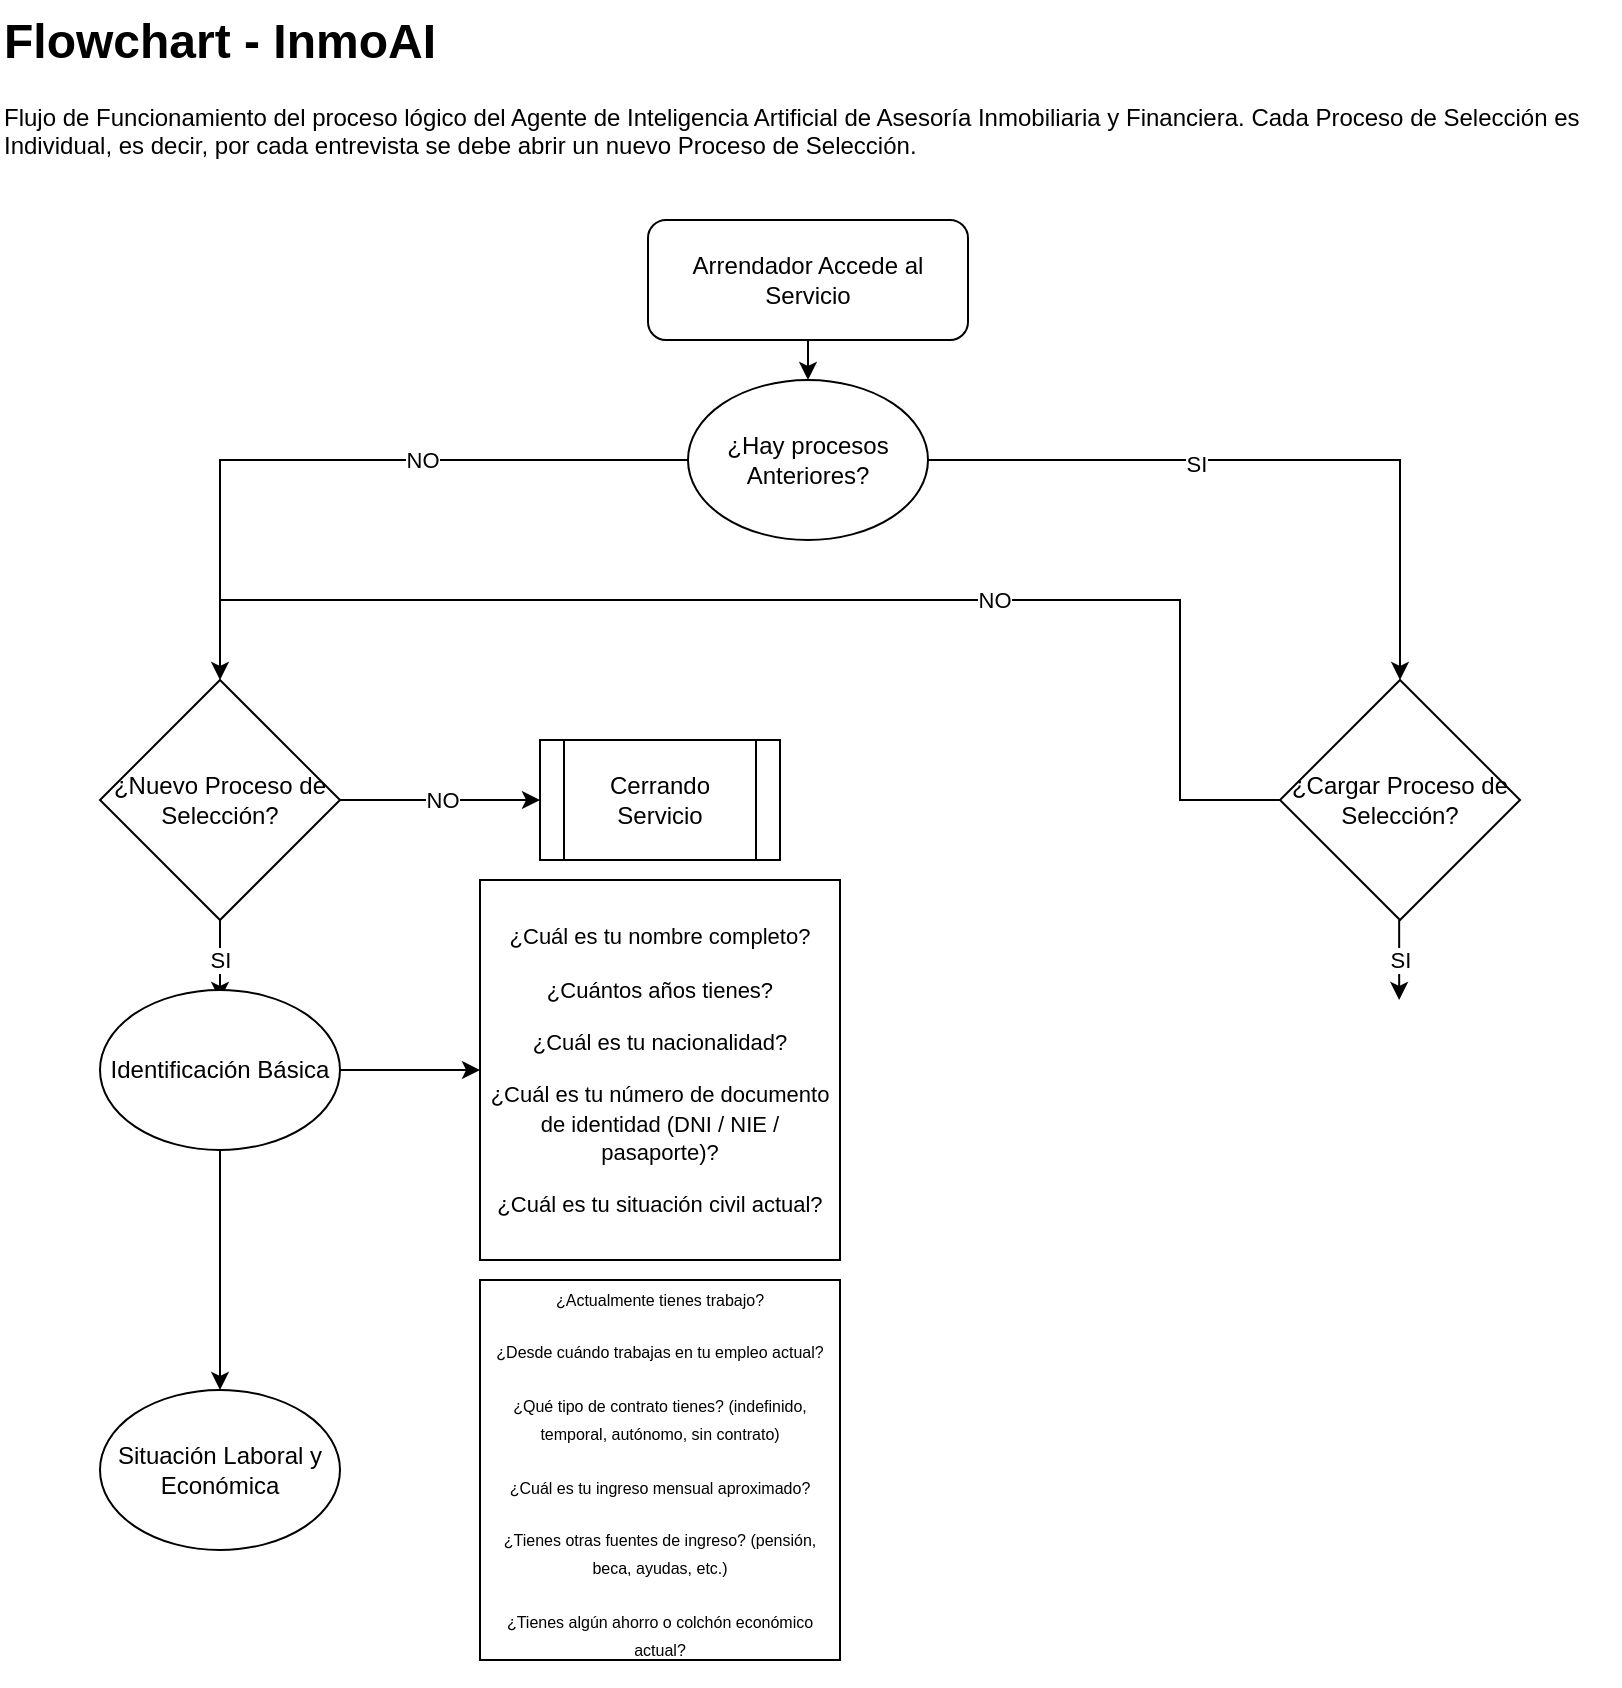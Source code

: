 <mxfile version="28.0.7" pages="2">
  <diagram name="FlowCHART - Procesos de Funcionamiento del Servicio" id="QC0WpeSIacJcMdu3eHI3">
    <mxGraphModel dx="1188" dy="658" grid="1" gridSize="10" guides="1" tooltips="1" connect="1" arrows="1" fold="1" page="1" pageScale="1" pageWidth="827" pageHeight="1169" math="0" shadow="0">
      <root>
        <mxCell id="0" />
        <mxCell id="1" parent="0" />
        <mxCell id="vxSObtCiVAilwYHKDoXp-1" value="&lt;h1 style=&quot;margin-top: 0px;&quot;&gt;Flowchart - InmoAI&lt;/h1&gt;Flujo de Funcionamiento del proceso lógico del Agente de Inteligencia Artificial de Asesoría Inmobiliaria y Financiera. Cada Proceso de Selección es Individual, es decir, por cada entrevista se debe abrir un nuevo Proceso de Selección." style="text;html=1;whiteSpace=wrap;overflow=hidden;rounded=0;" parent="1" vertex="1">
          <mxGeometry x="10" y="10" width="810" height="120" as="geometry" />
        </mxCell>
        <mxCell id="vxSObtCiVAilwYHKDoXp-2" value="Arrendador Accede al Servicio" style="rounded=1;whiteSpace=wrap;html=1;" parent="1" vertex="1">
          <mxGeometry x="334" y="120" width="160" height="60" as="geometry" />
        </mxCell>
        <mxCell id="vxSObtCiVAilwYHKDoXp-6" value="¿Nuevo Proceso de Selección?" style="rhombus;whiteSpace=wrap;html=1;" parent="1" vertex="1">
          <mxGeometry x="60" y="350" width="120" height="120" as="geometry" />
        </mxCell>
        <mxCell id="vxSObtCiVAilwYHKDoXp-7" value="" style="endArrow=classic;html=1;rounded=0;exitX=1;exitY=0.5;exitDx=0;exitDy=0;" parent="1" source="vxSObtCiVAilwYHKDoXp-6" edge="1">
          <mxGeometry width="50" height="50" relative="1" as="geometry">
            <mxPoint x="310" y="460" as="sourcePoint" />
            <mxPoint x="280" y="410" as="targetPoint" />
          </mxGeometry>
        </mxCell>
        <mxCell id="vxSObtCiVAilwYHKDoXp-8" value="&lt;div&gt;NO&lt;/div&gt;" style="edgeLabel;html=1;align=center;verticalAlign=middle;resizable=0;points=[];" parent="vxSObtCiVAilwYHKDoXp-7" vertex="1" connectable="0">
          <mxGeometry x="0.273" relative="1" as="geometry">
            <mxPoint x="-13" as="offset" />
          </mxGeometry>
        </mxCell>
        <mxCell id="vxSObtCiVAilwYHKDoXp-9" value="" style="endArrow=classic;html=1;rounded=0;exitX=1;exitY=0.5;exitDx=0;exitDy=0;" parent="1" edge="1">
          <mxGeometry width="50" height="50" relative="1" as="geometry">
            <mxPoint x="120" y="470" as="sourcePoint" />
            <mxPoint x="120" y="510" as="targetPoint" />
          </mxGeometry>
        </mxCell>
        <mxCell id="vxSObtCiVAilwYHKDoXp-10" value="&lt;div&gt;SI&lt;/div&gt;" style="edgeLabel;html=1;align=center;verticalAlign=middle;resizable=0;points=[];" parent="vxSObtCiVAilwYHKDoXp-9" vertex="1" connectable="0">
          <mxGeometry x="0.273" relative="1" as="geometry">
            <mxPoint y="-6" as="offset" />
          </mxGeometry>
        </mxCell>
        <mxCell id="vxSObtCiVAilwYHKDoXp-12" value="Cerrando Servicio" style="shape=process;whiteSpace=wrap;html=1;backgroundOutline=1;" parent="1" vertex="1">
          <mxGeometry x="280" y="380" width="120" height="60" as="geometry" />
        </mxCell>
        <mxCell id="vxSObtCiVAilwYHKDoXp-13" value="¿Hay procesos Anteriores?" style="ellipse;whiteSpace=wrap;html=1;" parent="1" vertex="1">
          <mxGeometry x="354" y="200" width="120" height="80" as="geometry" />
        </mxCell>
        <mxCell id="vxSObtCiVAilwYHKDoXp-14" value="" style="endArrow=classic;html=1;rounded=0;exitX=0;exitY=0.5;exitDx=0;exitDy=0;entryX=0.5;entryY=0;entryDx=0;entryDy=0;" parent="1" source="vxSObtCiVAilwYHKDoXp-13" target="vxSObtCiVAilwYHKDoXp-6" edge="1">
          <mxGeometry width="50" height="50" relative="1" as="geometry">
            <mxPoint x="260" y="280" as="sourcePoint" />
            <mxPoint x="120" y="240" as="targetPoint" />
            <Array as="points">
              <mxPoint x="120" y="240" />
            </Array>
          </mxGeometry>
        </mxCell>
        <mxCell id="vxSObtCiVAilwYHKDoXp-15" value="NO" style="edgeLabel;html=1;align=center;verticalAlign=middle;resizable=0;points=[];" parent="vxSObtCiVAilwYHKDoXp-14" vertex="1" connectable="0">
          <mxGeometry x="-0.228" y="-1" relative="1" as="geometry">
            <mxPoint y="1" as="offset" />
          </mxGeometry>
        </mxCell>
        <mxCell id="vxSObtCiVAilwYHKDoXp-16" value="" style="endArrow=classic;html=1;rounded=0;exitX=1;exitY=0.5;exitDx=0;exitDy=0;" parent="1" source="vxSObtCiVAilwYHKDoXp-13" edge="1">
          <mxGeometry width="50" height="50" relative="1" as="geometry">
            <mxPoint x="530" y="210" as="sourcePoint" />
            <mxPoint x="710" y="350" as="targetPoint" />
            <Array as="points">
              <mxPoint x="710" y="240" />
            </Array>
          </mxGeometry>
        </mxCell>
        <mxCell id="vxSObtCiVAilwYHKDoXp-17" value="SI" style="edgeLabel;html=1;align=center;verticalAlign=middle;resizable=0;points=[];" parent="vxSObtCiVAilwYHKDoXp-16" vertex="1" connectable="0">
          <mxGeometry x="-0.228" y="-1" relative="1" as="geometry">
            <mxPoint y="1" as="offset" />
          </mxGeometry>
        </mxCell>
        <mxCell id="vxSObtCiVAilwYHKDoXp-18" value="¿Cargar Proceso de Selección?" style="rhombus;whiteSpace=wrap;html=1;" parent="1" vertex="1">
          <mxGeometry x="650" y="350" width="120" height="120" as="geometry" />
        </mxCell>
        <mxCell id="vxSObtCiVAilwYHKDoXp-19" value="" style="endArrow=none;html=1;rounded=0;exitX=0;exitY=0.5;exitDx=0;exitDy=0;endFill=0;" parent="1" source="vxSObtCiVAilwYHKDoXp-18" edge="1">
          <mxGeometry width="50" height="50" relative="1" as="geometry">
            <mxPoint x="594" y="230" as="sourcePoint" />
            <mxPoint x="120" y="310" as="targetPoint" />
            <Array as="points">
              <mxPoint x="600" y="410" />
              <mxPoint x="600" y="310" />
            </Array>
          </mxGeometry>
        </mxCell>
        <mxCell id="vxSObtCiVAilwYHKDoXp-20" value="NO" style="edgeLabel;html=1;align=center;verticalAlign=middle;resizable=0;points=[];" parent="vxSObtCiVAilwYHKDoXp-19" vertex="1" connectable="0">
          <mxGeometry x="-0.228" y="-1" relative="1" as="geometry">
            <mxPoint y="1" as="offset" />
          </mxGeometry>
        </mxCell>
        <mxCell id="vxSObtCiVAilwYHKDoXp-21" value="" style="endArrow=classic;html=1;rounded=0;exitX=1;exitY=0.5;exitDx=0;exitDy=0;" parent="1" edge="1">
          <mxGeometry width="50" height="50" relative="1" as="geometry">
            <mxPoint x="709.58" y="470" as="sourcePoint" />
            <mxPoint x="709.58" y="510" as="targetPoint" />
          </mxGeometry>
        </mxCell>
        <mxCell id="vxSObtCiVAilwYHKDoXp-22" value="&lt;div&gt;SI&lt;/div&gt;" style="edgeLabel;html=1;align=center;verticalAlign=middle;resizable=0;points=[];" parent="vxSObtCiVAilwYHKDoXp-21" vertex="1" connectable="0">
          <mxGeometry x="0.273" relative="1" as="geometry">
            <mxPoint y="-6" as="offset" />
          </mxGeometry>
        </mxCell>
        <mxCell id="vxSObtCiVAilwYHKDoXp-23" value="" style="endArrow=classic;html=1;rounded=0;exitX=0.5;exitY=1;exitDx=0;exitDy=0;entryX=0.5;entryY=0;entryDx=0;entryDy=0;" parent="1" source="vxSObtCiVAilwYHKDoXp-2" target="vxSObtCiVAilwYHKDoXp-13" edge="1">
          <mxGeometry width="50" height="50" relative="1" as="geometry">
            <mxPoint x="310" y="380" as="sourcePoint" />
            <mxPoint x="360" y="330" as="targetPoint" />
          </mxGeometry>
        </mxCell>
        <mxCell id="l1tuXILQuJIKpenNVEcj-1" value="&lt;p data-end=&quot;650&quot; data-start=&quot;622&quot;&gt;&lt;font style=&quot;font-size: 11px;&quot;&gt;¿Cuál es tu nombre completo?&lt;/font&gt;&lt;/p&gt;&lt;p data-end=&quot;675&quot; data-start=&quot;654&quot;&gt;&lt;font style=&quot;font-size: 11px;&quot;&gt;¿Cuántos años tienes?&lt;/font&gt;&lt;/p&gt;&lt;p data-end=&quot;704&quot; data-start=&quot;679&quot;&gt;&lt;font style=&quot;font-size: 11px;&quot;&gt;¿Cuál es tu nacionalidad?&lt;/font&gt;&lt;/p&gt;&lt;p data-end=&quot;777&quot; data-start=&quot;708&quot;&gt;&lt;font style=&quot;font-size: 11px;&quot;&gt;¿Cuál es tu número de documento de identidad (DNI / NIE / pasaporte)?&lt;/font&gt;&lt;/p&gt;&lt;p data-end=&quot;816&quot; data-start=&quot;781&quot;&gt;&lt;font style=&quot;font-size: 11px;&quot;&gt;¿Cuál es tu situación civil actual?&lt;/font&gt;&lt;/p&gt;" style="rounded=0;whiteSpace=wrap;html=1;align=center;" vertex="1" parent="1">
          <mxGeometry x="250" y="450" width="180" height="190" as="geometry" />
        </mxCell>
        <mxCell id="l1tuXILQuJIKpenNVEcj-2" value="" style="endArrow=classic;html=1;rounded=0;exitX=1;exitY=0.5;exitDx=0;exitDy=0;entryX=0;entryY=0.5;entryDx=0;entryDy=0;" edge="1" parent="1" source="l1tuXILQuJIKpenNVEcj-3" target="l1tuXILQuJIKpenNVEcj-1">
          <mxGeometry width="50" height="50" relative="1" as="geometry">
            <mxPoint x="290" y="600" as="sourcePoint" />
            <mxPoint x="220" y="510" as="targetPoint" />
          </mxGeometry>
        </mxCell>
        <mxCell id="l1tuXILQuJIKpenNVEcj-3" value="Identificación Básica" style="ellipse;whiteSpace=wrap;html=1;" vertex="1" parent="1">
          <mxGeometry x="60" y="505" width="120" height="80" as="geometry" />
        </mxCell>
        <mxCell id="l1tuXILQuJIKpenNVEcj-4" value="&lt;div&gt;&lt;font style=&quot;font-size: 8px;&quot;&gt;&lt;br&gt;&lt;/font&gt;&lt;/div&gt;&lt;div&gt;&lt;font style=&quot;font-size: 8px;&quot;&gt;¿Actualmente tienes trabajo?&lt;/font&gt;&lt;p data-end=&quot;1136&quot; data-start=&quot;1093&quot;&gt;&lt;font style=&quot;font-size: 8px;&quot;&gt;¿Desde cuándo trabajas en tu empleo actual?&lt;/font&gt;&lt;/p&gt;&lt;p data-end=&quot;1216&quot; data-start=&quot;1140&quot;&gt;&lt;font style=&quot;font-size: 8px;&quot;&gt;¿Qué tipo de contrato tienes? (indefinido, temporal, autónomo, sin contrato)&lt;/font&gt;&lt;/p&gt;&lt;p data-end=&quot;1259&quot; data-start=&quot;1220&quot;&gt;&lt;font style=&quot;font-size: 8px;&quot;&gt;¿Cuál es tu ingreso mensual aproximado?&lt;/font&gt;&lt;/p&gt;&lt;p data-end=&quot;1327&quot; data-start=&quot;1264&quot;&gt;&lt;font style=&quot;font-size: 8px;&quot;&gt;¿Tienes otras fuentes de ingreso? (pensión, beca, ayudas, etc.)&lt;/font&gt;&lt;/p&gt;&lt;p data-end=&quot;1380&quot; data-start=&quot;1332&quot;&gt;&lt;font style=&quot;font-size: 8px;&quot;&gt;¿Tienes algún ahorro o colchón económico actual?&lt;/font&gt;&lt;/p&gt;&lt;/div&gt;" style="rounded=0;whiteSpace=wrap;html=1;align=center;" vertex="1" parent="1">
          <mxGeometry x="250" y="650" width="180" height="190" as="geometry" />
        </mxCell>
        <mxCell id="l1tuXILQuJIKpenNVEcj-5" value="Situación Laboral y Económica" style="ellipse;whiteSpace=wrap;html=1;" vertex="1" parent="1">
          <mxGeometry x="60" y="705" width="120" height="80" as="geometry" />
        </mxCell>
        <mxCell id="l1tuXILQuJIKpenNVEcj-6" value="" style="endArrow=classic;html=1;rounded=0;exitX=0.5;exitY=1;exitDx=0;exitDy=0;entryX=0.5;entryY=0;entryDx=0;entryDy=0;" edge="1" parent="1" source="l1tuXILQuJIKpenNVEcj-3" target="l1tuXILQuJIKpenNVEcj-5">
          <mxGeometry width="50" height="50" relative="1" as="geometry">
            <mxPoint x="160" y="610" as="sourcePoint" />
            <mxPoint x="230" y="610" as="targetPoint" />
          </mxGeometry>
        </mxCell>
      </root>
    </mxGraphModel>
  </diagram>
  <diagram id="mrI4JaP7zhpPSTaSdIJ-" name="FlowCHART - Scoring">
    <mxGraphModel dx="1426" dy="790" grid="1" gridSize="10" guides="1" tooltips="1" connect="1" arrows="1" fold="1" page="1" pageScale="1" pageWidth="827" pageHeight="1169" math="0" shadow="0">
      <root>
        <mxCell id="0" />
        <mxCell id="1" parent="0" />
      </root>
    </mxGraphModel>
  </diagram>
</mxfile>
